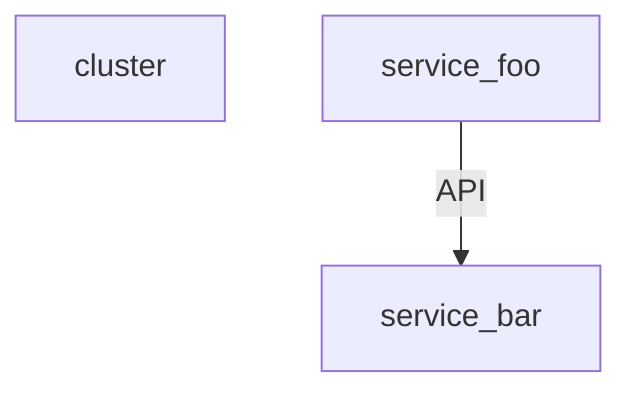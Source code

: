 flowchart TD
    %% Nodes
    cluster
    service_bar
    service_foo

    %% Links
    service_foo -->|API| service_bar